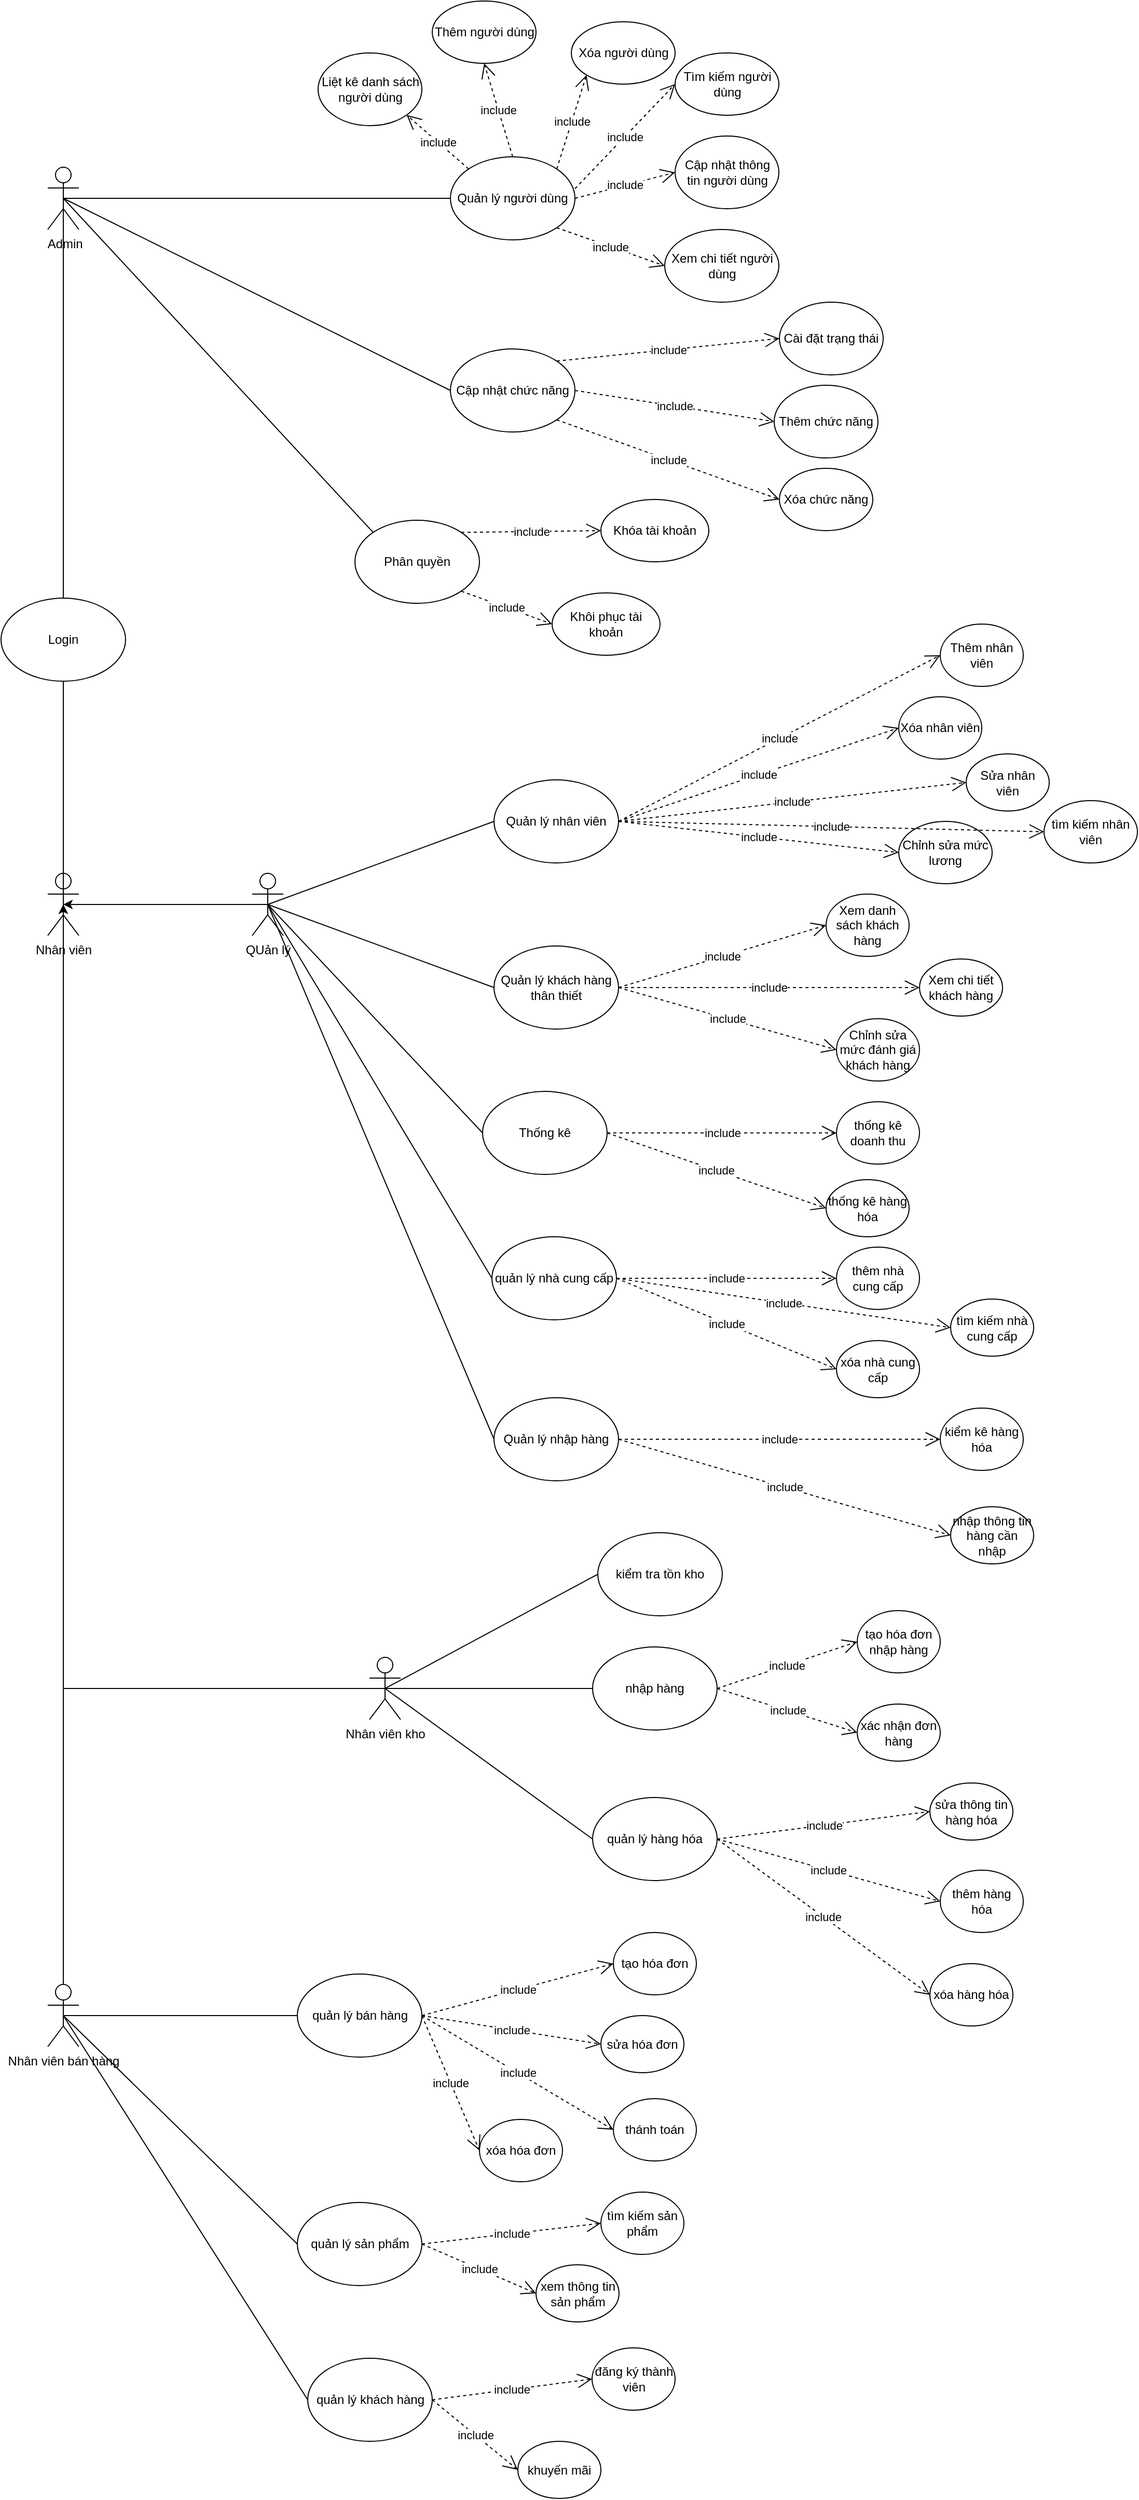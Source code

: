 <mxfile version="21.7.5" type="device" pages="3">
  <diagram name="Trang-1" id="7iijgZpqd3doyfW0QXzn">
    <mxGraphModel dx="2327" dy="809" grid="1" gridSize="10" guides="1" tooltips="1" connect="1" arrows="1" fold="1" page="1" pageScale="1" pageWidth="827" pageHeight="1169" math="0" shadow="0">
      <root>
        <mxCell id="0" />
        <mxCell id="1" parent="0" />
        <mxCell id="bdJ9dCynNDnffEs1IgUr-1" value="&lt;span style=&quot;white-space: pre;&quot;&gt; &lt;/span&gt;Admin&lt;br&gt;" style="shape=umlActor;verticalLabelPosition=bottom;verticalAlign=top;html=1;outlineConnect=0;" parent="1" vertex="1">
          <mxGeometry x="-610" y="170" width="30" height="60" as="geometry" />
        </mxCell>
        <mxCell id="bdJ9dCynNDnffEs1IgUr-7" value="Quản lý người dùng" style="ellipse;whiteSpace=wrap;html=1;" parent="1" vertex="1">
          <mxGeometry x="-222" y="160" width="120" height="80" as="geometry" />
        </mxCell>
        <mxCell id="bdJ9dCynNDnffEs1IgUr-10" value="Liệt kê danh sách người dùng" style="ellipse;whiteSpace=wrap;html=1;" parent="1" vertex="1">
          <mxGeometry x="-349.5" y="60" width="100" height="70" as="geometry" />
        </mxCell>
        <mxCell id="bdJ9dCynNDnffEs1IgUr-11" value="Thêm người dùng" style="ellipse;whiteSpace=wrap;html=1;" parent="1" vertex="1">
          <mxGeometry x="-239.5" y="10" width="100" height="60" as="geometry" />
        </mxCell>
        <mxCell id="bdJ9dCynNDnffEs1IgUr-12" value="Cập nhật thông tin người dùng" style="ellipse;whiteSpace=wrap;html=1;" parent="1" vertex="1">
          <mxGeometry x="-5.5" y="140" width="100" height="70" as="geometry" />
        </mxCell>
        <mxCell id="bdJ9dCynNDnffEs1IgUr-13" value="Xóa người dùng" style="ellipse;whiteSpace=wrap;html=1;" parent="1" vertex="1">
          <mxGeometry x="-105.5" y="30" width="100" height="60" as="geometry" />
        </mxCell>
        <mxCell id="bdJ9dCynNDnffEs1IgUr-15" value="Tìm kiếm người dùng" style="ellipse;whiteSpace=wrap;html=1;" parent="1" vertex="1">
          <mxGeometry x="-5.5" y="60" width="100" height="60" as="geometry" />
        </mxCell>
        <mxCell id="bdJ9dCynNDnffEs1IgUr-20" value="Xem chi tiết người dùng" style="ellipse;whiteSpace=wrap;html=1;" parent="1" vertex="1">
          <mxGeometry x="-15.5" y="230" width="110" height="70" as="geometry" />
        </mxCell>
        <mxCell id="bdJ9dCynNDnffEs1IgUr-26" value="Login" style="ellipse;whiteSpace=wrap;html=1;" parent="1" vertex="1">
          <mxGeometry x="-655" y="585" width="120" height="80" as="geometry" />
        </mxCell>
        <mxCell id="bdJ9dCynNDnffEs1IgUr-27" value="Phân quyền" style="ellipse;whiteSpace=wrap;html=1;" parent="1" vertex="1">
          <mxGeometry x="-314" y="510" width="120" height="80" as="geometry" />
        </mxCell>
        <mxCell id="bdJ9dCynNDnffEs1IgUr-28" value="Cài đặt trạng thái" style="ellipse;whiteSpace=wrap;html=1;" parent="1" vertex="1">
          <mxGeometry x="95" y="300" width="100" height="70" as="geometry" />
        </mxCell>
        <mxCell id="bdJ9dCynNDnffEs1IgUr-29" value="Khóa tài khoản" style="ellipse;whiteSpace=wrap;html=1;" parent="1" vertex="1">
          <mxGeometry x="-77" y="490" width="104" height="60" as="geometry" />
        </mxCell>
        <mxCell id="bdJ9dCynNDnffEs1IgUr-30" value="Khôi phục tài khoản" style="ellipse;whiteSpace=wrap;html=1;" parent="1" vertex="1">
          <mxGeometry x="-124" y="580" width="104" height="60" as="geometry" />
        </mxCell>
        <mxCell id="bdJ9dCynNDnffEs1IgUr-31" value="Cập nhật chức năng" style="ellipse;whiteSpace=wrap;html=1;" parent="1" vertex="1">
          <mxGeometry x="-222" y="345" width="120" height="80" as="geometry" />
        </mxCell>
        <mxCell id="bdJ9dCynNDnffEs1IgUr-33" value="Thêm chức năng" style="ellipse;whiteSpace=wrap;html=1;" parent="1" vertex="1">
          <mxGeometry x="90" y="380" width="100" height="70" as="geometry" />
        </mxCell>
        <mxCell id="bdJ9dCynNDnffEs1IgUr-34" value="Xóa chức năng" style="ellipse;whiteSpace=wrap;html=1;" parent="1" vertex="1">
          <mxGeometry x="95" y="460" width="90" height="60" as="geometry" />
        </mxCell>
        <mxCell id="bdJ9dCynNDnffEs1IgUr-40" value="" style="endArrow=none;html=1;rounded=0;exitX=0.5;exitY=0;exitDx=0;exitDy=0;entryX=0.5;entryY=0.5;entryDx=0;entryDy=0;entryPerimeter=0;" parent="1" source="bdJ9dCynNDnffEs1IgUr-26" target="bdJ9dCynNDnffEs1IgUr-1" edge="1">
          <mxGeometry width="50" height="50" relative="1" as="geometry">
            <mxPoint x="-260" y="210" as="sourcePoint" />
            <mxPoint x="-574.444" y="270" as="targetPoint" />
          </mxGeometry>
        </mxCell>
        <mxCell id="bdJ9dCynNDnffEs1IgUr-41" value="" style="endArrow=none;html=1;rounded=0;exitX=0;exitY=0.5;exitDx=0;exitDy=0;entryX=0.5;entryY=0.5;entryDx=0;entryDy=0;entryPerimeter=0;" parent="1" source="bdJ9dCynNDnffEs1IgUr-31" target="bdJ9dCynNDnffEs1IgUr-1" edge="1">
          <mxGeometry width="50" height="50" relative="1" as="geometry">
            <mxPoint x="-260" y="210" as="sourcePoint" />
            <mxPoint x="-210" y="160" as="targetPoint" />
          </mxGeometry>
        </mxCell>
        <mxCell id="bdJ9dCynNDnffEs1IgUr-42" value="" style="endArrow=none;html=1;rounded=0;exitX=0;exitY=0;exitDx=0;exitDy=0;entryX=0.5;entryY=0.5;entryDx=0;entryDy=0;entryPerimeter=0;" parent="1" source="bdJ9dCynNDnffEs1IgUr-27" target="bdJ9dCynNDnffEs1IgUr-1" edge="1">
          <mxGeometry width="50" height="50" relative="1" as="geometry">
            <mxPoint x="-260" y="370" as="sourcePoint" />
            <mxPoint x="-210" y="320" as="targetPoint" />
          </mxGeometry>
        </mxCell>
        <mxCell id="bdJ9dCynNDnffEs1IgUr-51" value="" style="endArrow=none;html=1;rounded=0;exitX=0.5;exitY=0.5;exitDx=0;exitDy=0;exitPerimeter=0;entryX=0;entryY=0.5;entryDx=0;entryDy=0;" parent="1" source="bdJ9dCynNDnffEs1IgUr-1" target="bdJ9dCynNDnffEs1IgUr-7" edge="1">
          <mxGeometry width="50" height="50" relative="1" as="geometry">
            <mxPoint x="-424.5" y="200" as="sourcePoint" />
            <mxPoint x="-49.5" y="250" as="targetPoint" />
          </mxGeometry>
        </mxCell>
        <mxCell id="29duI9vAoyhMFX_klqRD-87" style="edgeStyle=orthogonalEdgeStyle;rounded=0;orthogonalLoop=1;jettySize=auto;html=1;exitX=0.5;exitY=0.5;exitDx=0;exitDy=0;exitPerimeter=0;entryX=0.5;entryY=0.5;entryDx=0;entryDy=0;entryPerimeter=0;" parent="1" source="29duI9vAoyhMFX_klqRD-88" target="29duI9vAoyhMFX_klqRD-89" edge="1">
          <mxGeometry relative="1" as="geometry" />
        </mxCell>
        <mxCell id="29duI9vAoyhMFX_klqRD-88" value="QUản lý" style="shape=umlActor;verticalLabelPosition=bottom;verticalAlign=top;html=1;" parent="1" vertex="1">
          <mxGeometry x="-413" y="850" width="30" height="60" as="geometry" />
        </mxCell>
        <mxCell id="29duI9vAoyhMFX_klqRD-89" value="Nhân viên" style="shape=umlActor;verticalLabelPosition=bottom;verticalAlign=top;html=1;" parent="1" vertex="1">
          <mxGeometry x="-610.0" y="850" width="30" height="60" as="geometry" />
        </mxCell>
        <mxCell id="29duI9vAoyhMFX_klqRD-90" style="edgeStyle=orthogonalEdgeStyle;rounded=0;orthogonalLoop=1;jettySize=auto;html=1;exitX=0.5;exitY=0.5;exitDx=0;exitDy=0;exitPerimeter=0;entryX=0.5;entryY=0.5;entryDx=0;entryDy=0;entryPerimeter=0;" parent="1" source="29duI9vAoyhMFX_klqRD-91" target="29duI9vAoyhMFX_klqRD-89" edge="1">
          <mxGeometry relative="1" as="geometry" />
        </mxCell>
        <mxCell id="29duI9vAoyhMFX_klqRD-91" value="Nhân viên bán hàng&lt;br&gt;" style="shape=umlActor;verticalLabelPosition=bottom;verticalAlign=top;html=1;" parent="1" vertex="1">
          <mxGeometry x="-610" y="1920" width="30" height="60" as="geometry" />
        </mxCell>
        <mxCell id="29duI9vAoyhMFX_klqRD-92" style="edgeStyle=orthogonalEdgeStyle;rounded=0;orthogonalLoop=1;jettySize=auto;html=1;exitX=0.5;exitY=0.5;exitDx=0;exitDy=0;exitPerimeter=0;entryX=0.5;entryY=0.5;entryDx=0;entryDy=0;entryPerimeter=0;" parent="1" source="29duI9vAoyhMFX_klqRD-93" target="29duI9vAoyhMFX_klqRD-89" edge="1">
          <mxGeometry relative="1" as="geometry" />
        </mxCell>
        <mxCell id="29duI9vAoyhMFX_klqRD-93" value="Nhân viên kho" style="shape=umlActor;verticalLabelPosition=bottom;verticalAlign=top;html=1;" parent="1" vertex="1">
          <mxGeometry x="-300" y="1605" width="30" height="60" as="geometry" />
        </mxCell>
        <mxCell id="29duI9vAoyhMFX_klqRD-94" value="" style="endArrow=none;html=1;rounded=0;exitX=0.5;exitY=0.5;exitDx=0;exitDy=0;exitPerimeter=0;entryX=0;entryY=0.5;entryDx=0;entryDy=0;" parent="1" source="29duI9vAoyhMFX_klqRD-88" target="29duI9vAoyhMFX_klqRD-95" edge="1">
          <mxGeometry width="50" height="50" relative="1" as="geometry">
            <mxPoint x="-370" y="1160" as="sourcePoint" />
            <mxPoint x="-330" y="950" as="targetPoint" />
          </mxGeometry>
        </mxCell>
        <mxCell id="29duI9vAoyhMFX_klqRD-95" value="Quản lý nhân viên" style="ellipse;whiteSpace=wrap;html=1;" parent="1" vertex="1">
          <mxGeometry x="-180" y="760" width="120" height="80" as="geometry" />
        </mxCell>
        <mxCell id="29duI9vAoyhMFX_klqRD-96" value="include" style="endArrow=open;endSize=12;dashed=1;html=1;rounded=0;exitX=1;exitY=0.5;exitDx=0;exitDy=0;entryX=0;entryY=0.5;entryDx=0;entryDy=0;" parent="1" source="29duI9vAoyhMFX_klqRD-95" target="29duI9vAoyhMFX_klqRD-97" edge="1">
          <mxGeometry width="160" relative="1" as="geometry">
            <mxPoint x="-220" y="970" as="sourcePoint" />
            <mxPoint x="-130" y="960" as="targetPoint" />
            <Array as="points" />
          </mxGeometry>
        </mxCell>
        <mxCell id="29duI9vAoyhMFX_klqRD-97" value="Thêm nhân viên" style="ellipse;whiteSpace=wrap;html=1;" parent="1" vertex="1">
          <mxGeometry x="250" y="610" width="80" height="60" as="geometry" />
        </mxCell>
        <mxCell id="29duI9vAoyhMFX_klqRD-98" value="include" style="endArrow=open;endSize=12;dashed=1;html=1;rounded=0;exitX=1;exitY=0.5;exitDx=0;exitDy=0;entryX=0;entryY=0.5;entryDx=0;entryDy=0;" parent="1" source="29duI9vAoyhMFX_klqRD-95" target="29duI9vAoyhMFX_klqRD-99" edge="1">
          <mxGeometry width="160" relative="1" as="geometry">
            <mxPoint x="-240" y="970" as="sourcePoint" />
            <mxPoint x="-120" y="970" as="targetPoint" />
            <Array as="points" />
          </mxGeometry>
        </mxCell>
        <mxCell id="29duI9vAoyhMFX_klqRD-99" value="Sửa nhân viên" style="ellipse;whiteSpace=wrap;html=1;" parent="1" vertex="1">
          <mxGeometry x="275" y="735" width="80" height="55" as="geometry" />
        </mxCell>
        <mxCell id="29duI9vAoyhMFX_klqRD-100" value="include" style="endArrow=open;endSize=12;dashed=1;html=1;rounded=0;entryX=0;entryY=0.5;entryDx=0;entryDy=0;exitX=1;exitY=0.5;exitDx=0;exitDy=0;" parent="1" source="29duI9vAoyhMFX_klqRD-95" target="29duI9vAoyhMFX_klqRD-101" edge="1">
          <mxGeometry width="160" relative="1" as="geometry">
            <mxPoint x="-200" y="1215" as="sourcePoint" />
            <mxPoint x="-110" y="980" as="targetPoint" />
            <Array as="points" />
          </mxGeometry>
        </mxCell>
        <mxCell id="29duI9vAoyhMFX_klqRD-101" value="Xóa nhân viên" style="ellipse;whiteSpace=wrap;html=1;" parent="1" vertex="1">
          <mxGeometry x="210" y="680" width="80" height="60" as="geometry" />
        </mxCell>
        <mxCell id="29duI9vAoyhMFX_klqRD-102" value="include" style="endArrow=open;endSize=12;dashed=1;html=1;rounded=0;exitX=1;exitY=0.5;exitDx=0;exitDy=0;entryX=0;entryY=0.5;entryDx=0;entryDy=0;" parent="1" source="29duI9vAoyhMFX_klqRD-95" target="29duI9vAoyhMFX_klqRD-103" edge="1">
          <mxGeometry width="160" relative="1" as="geometry">
            <mxPoint x="-130" y="1335" as="sourcePoint" />
            <mxPoint x="-10.0" y="1335" as="targetPoint" />
            <Array as="points" />
          </mxGeometry>
        </mxCell>
        <mxCell id="29duI9vAoyhMFX_klqRD-103" value="Chỉnh sửa mức lương" style="ellipse;whiteSpace=wrap;html=1;" parent="1" vertex="1">
          <mxGeometry x="210" y="800" width="90" height="60" as="geometry" />
        </mxCell>
        <mxCell id="29duI9vAoyhMFX_klqRD-104" value="" style="endArrow=none;html=1;rounded=0;exitX=0.5;exitY=0.5;exitDx=0;exitDy=0;exitPerimeter=0;entryX=0;entryY=0.5;entryDx=0;entryDy=0;" parent="1" source="29duI9vAoyhMFX_klqRD-88" target="29duI9vAoyhMFX_klqRD-105" edge="1">
          <mxGeometry width="50" height="50" relative="1" as="geometry">
            <mxPoint x="-410" y="1130" as="sourcePoint" />
            <mxPoint x="-265" y="1120" as="targetPoint" />
          </mxGeometry>
        </mxCell>
        <mxCell id="29duI9vAoyhMFX_klqRD-105" value="Quản lý khách hàng thân thiết" style="ellipse;whiteSpace=wrap;html=1;" parent="1" vertex="1">
          <mxGeometry x="-180" y="920" width="120" height="80" as="geometry" />
        </mxCell>
        <mxCell id="29duI9vAoyhMFX_klqRD-106" value="include" style="endArrow=open;endSize=12;dashed=1;html=1;rounded=0;exitX=1;exitY=0.5;exitDx=0;exitDy=0;entryX=0;entryY=0.5;entryDx=0;entryDy=0;" parent="1" source="29duI9vAoyhMFX_klqRD-105" target="29duI9vAoyhMFX_klqRD-107" edge="1">
          <mxGeometry width="160" relative="1" as="geometry">
            <mxPoint x="-155" y="1140" as="sourcePoint" />
            <mxPoint x="-65" y="1130" as="targetPoint" />
            <Array as="points" />
          </mxGeometry>
        </mxCell>
        <mxCell id="29duI9vAoyhMFX_klqRD-107" value="Xem danh sách khách hàng" style="ellipse;whiteSpace=wrap;html=1;" parent="1" vertex="1">
          <mxGeometry x="140" y="870" width="80" height="60" as="geometry" />
        </mxCell>
        <mxCell id="29duI9vAoyhMFX_klqRD-108" value="include" style="endArrow=open;endSize=12;dashed=1;html=1;rounded=0;exitX=1;exitY=0.5;exitDx=0;exitDy=0;entryX=0;entryY=0.5;entryDx=0;entryDy=0;" parent="1" source="29duI9vAoyhMFX_klqRD-105" target="29duI9vAoyhMFX_klqRD-109" edge="1">
          <mxGeometry width="160" relative="1" as="geometry">
            <mxPoint x="-175" y="1140" as="sourcePoint" />
            <mxPoint x="-55.0" y="1140" as="targetPoint" />
            <Array as="points" />
          </mxGeometry>
        </mxCell>
        <mxCell id="29duI9vAoyhMFX_klqRD-109" value="Xem chi tiết khách hàng" style="ellipse;whiteSpace=wrap;html=1;" parent="1" vertex="1">
          <mxGeometry x="230" y="932.5" width="80" height="55" as="geometry" />
        </mxCell>
        <mxCell id="29duI9vAoyhMFX_klqRD-110" value="include" style="endArrow=open;endSize=12;dashed=1;html=1;rounded=0;entryX=0;entryY=0.5;entryDx=0;entryDy=0;exitX=1;exitY=0.5;exitDx=0;exitDy=0;" parent="1" source="29duI9vAoyhMFX_klqRD-105" target="29duI9vAoyhMFX_klqRD-111" edge="1">
          <mxGeometry width="160" relative="1" as="geometry">
            <mxPoint x="-135" y="1385" as="sourcePoint" />
            <mxPoint x="-45.0" y="1150" as="targetPoint" />
            <Array as="points" />
          </mxGeometry>
        </mxCell>
        <mxCell id="29duI9vAoyhMFX_klqRD-111" value="Chỉnh sửa mức đánh giá khách hàng" style="ellipse;whiteSpace=wrap;html=1;" parent="1" vertex="1">
          <mxGeometry x="150" y="990" width="80" height="60" as="geometry" />
        </mxCell>
        <mxCell id="29duI9vAoyhMFX_klqRD-114" value="" style="endArrow=none;html=1;rounded=0;exitX=0.5;exitY=0.5;exitDx=0;exitDy=0;entryX=0;entryY=0.5;entryDx=0;entryDy=0;exitPerimeter=0;" parent="1" source="29duI9vAoyhMFX_klqRD-93" target="29duI9vAoyhMFX_klqRD-115" edge="1">
          <mxGeometry width="50" height="50" relative="1" as="geometry">
            <mxPoint x="-270" y="1685" as="sourcePoint" />
            <mxPoint x="-7.105e-15" y="1725" as="targetPoint" />
          </mxGeometry>
        </mxCell>
        <mxCell id="29duI9vAoyhMFX_klqRD-115" value="quản lý hàng hóa" style="ellipse;whiteSpace=wrap;html=1;" parent="1" vertex="1">
          <mxGeometry x="-85" y="1740" width="120" height="80" as="geometry" />
        </mxCell>
        <mxCell id="29duI9vAoyhMFX_klqRD-116" value="" style="endArrow=none;html=1;rounded=0;exitX=0.5;exitY=0.5;exitDx=0;exitDy=0;entryX=0;entryY=0.5;entryDx=0;entryDy=0;exitPerimeter=0;" parent="1" source="29duI9vAoyhMFX_klqRD-91" target="29duI9vAoyhMFX_klqRD-117" edge="1">
          <mxGeometry width="50" height="50" relative="1" as="geometry">
            <mxPoint x="-374" y="1765" as="sourcePoint" />
            <mxPoint x="-89" y="1855" as="targetPoint" />
          </mxGeometry>
        </mxCell>
        <mxCell id="29duI9vAoyhMFX_klqRD-117" value="quản lý bán hàng" style="ellipse;whiteSpace=wrap;html=1;" parent="1" vertex="1">
          <mxGeometry x="-369.5" y="1910" width="120" height="80" as="geometry" />
        </mxCell>
        <mxCell id="29duI9vAoyhMFX_klqRD-118" value="include" style="endArrow=open;endSize=12;dashed=1;html=1;rounded=0;exitX=1;exitY=0.5;exitDx=0;exitDy=0;entryX=0;entryY=0.5;entryDx=0;entryDy=0;" parent="1" source="29duI9vAoyhMFX_klqRD-115" target="29duI9vAoyhMFX_klqRD-121" edge="1">
          <mxGeometry width="160" relative="1" as="geometry">
            <mxPoint x="-60.0" y="1637.5" as="sourcePoint" />
            <mxPoint x="125" y="1707.5" as="targetPoint" />
            <Array as="points" />
          </mxGeometry>
        </mxCell>
        <mxCell id="29duI9vAoyhMFX_klqRD-119" value="include" style="endArrow=open;endSize=12;dashed=1;html=1;rounded=0;exitX=1;exitY=0.5;exitDx=0;exitDy=0;entryX=0;entryY=0.5;entryDx=0;entryDy=0;" parent="1" source="29duI9vAoyhMFX_klqRD-115" target="29duI9vAoyhMFX_klqRD-122" edge="1">
          <mxGeometry width="160" relative="1" as="geometry">
            <mxPoint x="-60.0" y="1637.5" as="sourcePoint" />
            <mxPoint x="135" y="1717.5" as="targetPoint" />
            <Array as="points" />
          </mxGeometry>
        </mxCell>
        <mxCell id="29duI9vAoyhMFX_klqRD-120" value="include" style="endArrow=open;endSize=12;dashed=1;html=1;rounded=0;entryX=0;entryY=0.5;entryDx=0;entryDy=0;exitX=1;exitY=0.5;exitDx=0;exitDy=0;" parent="1" source="29duI9vAoyhMFX_klqRD-115" target="29duI9vAoyhMFX_klqRD-123" edge="1">
          <mxGeometry width="160" relative="1" as="geometry">
            <mxPoint x="-60.0" y="1637.5" as="sourcePoint" />
            <mxPoint x="145" y="1727.5" as="targetPoint" />
            <Array as="points" />
          </mxGeometry>
        </mxCell>
        <mxCell id="29duI9vAoyhMFX_klqRD-121" value="thêm hàng hóa" style="ellipse;whiteSpace=wrap;html=1;" parent="1" vertex="1">
          <mxGeometry x="250" y="1810" width="80" height="60" as="geometry" />
        </mxCell>
        <mxCell id="29duI9vAoyhMFX_klqRD-122" value="sửa thông tin hàng hóa" style="ellipse;whiteSpace=wrap;html=1;" parent="1" vertex="1">
          <mxGeometry x="240" y="1726" width="80" height="55" as="geometry" />
        </mxCell>
        <mxCell id="29duI9vAoyhMFX_klqRD-123" value="xóa hàng hóa" style="ellipse;whiteSpace=wrap;html=1;" parent="1" vertex="1">
          <mxGeometry x="240" y="1900" width="80" height="60" as="geometry" />
        </mxCell>
        <mxCell id="29duI9vAoyhMFX_klqRD-124" value="include" style="endArrow=open;endSize=12;dashed=1;html=1;rounded=0;exitX=1;exitY=0.5;exitDx=0;exitDy=0;entryX=0;entryY=0.5;entryDx=0;entryDy=0;" parent="1" source="29duI9vAoyhMFX_klqRD-117" target="29duI9vAoyhMFX_klqRD-125" edge="1">
          <mxGeometry width="160" relative="1" as="geometry">
            <mxPoint x="-205" y="1890" as="sourcePoint" />
            <mxPoint x="-3.0" y="1962.5" as="targetPoint" />
            <Array as="points" />
          </mxGeometry>
        </mxCell>
        <mxCell id="29duI9vAoyhMFX_klqRD-125" value="tạo hóa đơn" style="ellipse;whiteSpace=wrap;html=1;" parent="1" vertex="1">
          <mxGeometry x="-65" y="1870" width="80" height="60" as="geometry" />
        </mxCell>
        <mxCell id="29duI9vAoyhMFX_klqRD-126" value="include" style="endArrow=open;endSize=12;dashed=1;html=1;rounded=0;exitX=1;exitY=0.5;exitDx=0;exitDy=0;entryX=0;entryY=0.5;entryDx=0;entryDy=0;" parent="1" source="29duI9vAoyhMFX_klqRD-117" target="29duI9vAoyhMFX_klqRD-127" edge="1">
          <mxGeometry width="160" relative="1" as="geometry">
            <mxPoint x="-205" y="1890" as="sourcePoint" />
            <mxPoint x="7.0" y="1972.5" as="targetPoint" />
            <Array as="points" />
          </mxGeometry>
        </mxCell>
        <mxCell id="29duI9vAoyhMFX_klqRD-127" value="sửa hóa đơn" style="ellipse;whiteSpace=wrap;html=1;" parent="1" vertex="1">
          <mxGeometry x="-77" y="1950" width="80" height="55" as="geometry" />
        </mxCell>
        <mxCell id="29duI9vAoyhMFX_klqRD-128" value="include" style="endArrow=open;endSize=12;dashed=1;html=1;rounded=0;entryX=0;entryY=0.5;entryDx=0;entryDy=0;exitX=1;exitY=0.5;exitDx=0;exitDy=0;" parent="1" source="29duI9vAoyhMFX_klqRD-117" target="29duI9vAoyhMFX_klqRD-129" edge="1">
          <mxGeometry width="160" relative="1" as="geometry">
            <mxPoint x="-205" y="1890" as="sourcePoint" />
            <mxPoint x="17.0" y="1982.5" as="targetPoint" />
            <Array as="points" />
          </mxGeometry>
        </mxCell>
        <mxCell id="29duI9vAoyhMFX_klqRD-129" value="xóa hóa đơn" style="ellipse;whiteSpace=wrap;html=1;" parent="1" vertex="1">
          <mxGeometry x="-194" y="2050" width="80" height="60" as="geometry" />
        </mxCell>
        <mxCell id="29duI9vAoyhMFX_klqRD-130" value="" style="endArrow=none;html=1;rounded=0;exitX=0.5;exitY=0.5;exitDx=0;exitDy=0;entryX=0;entryY=0.5;entryDx=0;entryDy=0;exitPerimeter=0;" parent="1" source="29duI9vAoyhMFX_klqRD-93" target="29duI9vAoyhMFX_klqRD-131" edge="1">
          <mxGeometry width="50" height="50" relative="1" as="geometry">
            <mxPoint x="-230" y="1810" as="sourcePoint" />
            <mxPoint x="55.0" y="1900" as="targetPoint" />
          </mxGeometry>
        </mxCell>
        <mxCell id="29duI9vAoyhMFX_klqRD-131" value="nhập hàng" style="ellipse;whiteSpace=wrap;html=1;" parent="1" vertex="1">
          <mxGeometry x="-85" y="1595" width="120" height="80" as="geometry" />
        </mxCell>
        <mxCell id="29duI9vAoyhMFX_klqRD-132" value="include" style="endArrow=open;endSize=12;dashed=1;html=1;rounded=0;exitX=1;exitY=0.5;exitDx=0;exitDy=0;entryX=0;entryY=0.5;entryDx=0;entryDy=0;" parent="1" source="29duI9vAoyhMFX_klqRD-131" target="29duI9vAoyhMFX_klqRD-134" edge="1">
          <mxGeometry width="160" relative="1" as="geometry">
            <mxPoint x="-5.0" y="1812.5" as="sourcePoint" />
            <mxPoint x="180" y="1882.5" as="targetPoint" />
            <Array as="points" />
          </mxGeometry>
        </mxCell>
        <mxCell id="29duI9vAoyhMFX_klqRD-133" value="include" style="endArrow=open;endSize=12;dashed=1;html=1;rounded=0;exitX=1;exitY=0.5;exitDx=0;exitDy=0;entryX=0;entryY=0.5;entryDx=0;entryDy=0;" parent="1" source="29duI9vAoyhMFX_klqRD-131" target="29duI9vAoyhMFX_klqRD-135" edge="1">
          <mxGeometry width="160" relative="1" as="geometry">
            <mxPoint x="-5.0" y="1812.5" as="sourcePoint" />
            <mxPoint x="190" y="1892.5" as="targetPoint" />
            <Array as="points" />
          </mxGeometry>
        </mxCell>
        <mxCell id="29duI9vAoyhMFX_klqRD-134" value="tạo hóa đơn nhập hàng" style="ellipse;whiteSpace=wrap;html=1;" parent="1" vertex="1">
          <mxGeometry x="170" y="1560" width="80" height="60" as="geometry" />
        </mxCell>
        <mxCell id="29duI9vAoyhMFX_klqRD-135" value="xác nhận đơn hàng" style="ellipse;whiteSpace=wrap;html=1;" parent="1" vertex="1">
          <mxGeometry x="170" y="1650" width="80" height="55" as="geometry" />
        </mxCell>
        <mxCell id="29duI9vAoyhMFX_klqRD-136" value="" style="endArrow=none;html=1;rounded=0;exitX=0.5;exitY=0.5;exitDx=0;exitDy=0;entryX=0;entryY=0.5;entryDx=0;entryDy=0;exitPerimeter=0;" parent="1" source="29duI9vAoyhMFX_klqRD-93" target="29duI9vAoyhMFX_klqRD-137" edge="1">
          <mxGeometry width="50" height="50" relative="1" as="geometry">
            <mxPoint x="-220" y="1555" as="sourcePoint" />
            <mxPoint x="65" y="1645" as="targetPoint" />
          </mxGeometry>
        </mxCell>
        <mxCell id="29duI9vAoyhMFX_klqRD-137" value="kiểm tra tồn kho" style="ellipse;whiteSpace=wrap;html=1;" parent="1" vertex="1">
          <mxGeometry x="-80" y="1485" width="120" height="80" as="geometry" />
        </mxCell>
        <mxCell id="29duI9vAoyhMFX_klqRD-138" value="" style="endArrow=none;html=1;rounded=0;exitX=0.5;exitY=0.5;exitDx=0;exitDy=0;entryX=0;entryY=0.5;entryDx=0;entryDy=0;exitPerimeter=0;" parent="1" source="29duI9vAoyhMFX_klqRD-91" target="29duI9vAoyhMFX_klqRD-139" edge="1">
          <mxGeometry width="50" height="50" relative="1" as="geometry">
            <mxPoint x="-509" y="2055" as="sourcePoint" />
            <mxPoint x="-123" y="2105" as="targetPoint" />
          </mxGeometry>
        </mxCell>
        <mxCell id="29duI9vAoyhMFX_klqRD-139" value="quản lý sản phẩm" style="ellipse;whiteSpace=wrap;html=1;" parent="1" vertex="1">
          <mxGeometry x="-369.5" y="2130" width="120" height="80" as="geometry" />
        </mxCell>
        <mxCell id="29duI9vAoyhMFX_klqRD-140" value="include" style="endArrow=open;endSize=12;dashed=1;html=1;rounded=0;exitX=1;exitY=0.5;exitDx=0;exitDy=0;entryX=0;entryY=0.5;entryDx=0;entryDy=0;" parent="1" source="29duI9vAoyhMFX_klqRD-139" target="29duI9vAoyhMFX_klqRD-142" edge="1">
          <mxGeometry width="160" relative="1" as="geometry">
            <mxPoint x="-239" y="2140" as="sourcePoint" />
            <mxPoint x="-37.0" y="2212.5" as="targetPoint" />
            <Array as="points" />
          </mxGeometry>
        </mxCell>
        <mxCell id="29duI9vAoyhMFX_klqRD-141" value="include" style="endArrow=open;endSize=12;dashed=1;html=1;rounded=0;exitX=1;exitY=0.5;exitDx=0;exitDy=0;entryX=0;entryY=0.5;entryDx=0;entryDy=0;" parent="1" source="29duI9vAoyhMFX_klqRD-139" target="29duI9vAoyhMFX_klqRD-143" edge="1">
          <mxGeometry width="160" relative="1" as="geometry">
            <mxPoint x="-239" y="2140" as="sourcePoint" />
            <mxPoint x="-27.0" y="2222.5" as="targetPoint" />
            <Array as="points" />
          </mxGeometry>
        </mxCell>
        <mxCell id="29duI9vAoyhMFX_klqRD-142" value="tìm kiếm sản phẩm" style="ellipse;whiteSpace=wrap;html=1;" parent="1" vertex="1">
          <mxGeometry x="-77" y="2120" width="80" height="60" as="geometry" />
        </mxCell>
        <mxCell id="29duI9vAoyhMFX_klqRD-143" value="xem thông tin sản phẩm" style="ellipse;whiteSpace=wrap;html=1;" parent="1" vertex="1">
          <mxGeometry x="-139.5" y="2190" width="80" height="55" as="geometry" />
        </mxCell>
        <mxCell id="29duI9vAoyhMFX_klqRD-144" value="" style="endArrow=none;html=1;rounded=0;exitX=0.5;exitY=0.5;exitDx=0;exitDy=0;entryX=0;entryY=0.5;entryDx=0;entryDy=0;exitPerimeter=0;" parent="1" source="29duI9vAoyhMFX_klqRD-91" target="29duI9vAoyhMFX_klqRD-145" edge="1">
          <mxGeometry width="50" height="50" relative="1" as="geometry">
            <mxPoint x="-530" y="2195" as="sourcePoint" />
            <mxPoint x="-144" y="2245" as="targetPoint" />
          </mxGeometry>
        </mxCell>
        <mxCell id="29duI9vAoyhMFX_klqRD-145" value="quản lý khách hàng" style="ellipse;whiteSpace=wrap;html=1;" parent="1" vertex="1">
          <mxGeometry x="-359.5" y="2280" width="120" height="80" as="geometry" />
        </mxCell>
        <mxCell id="29duI9vAoyhMFX_klqRD-146" value="include" style="endArrow=open;endSize=12;dashed=1;html=1;rounded=0;exitX=1;exitY=0.5;exitDx=0;exitDy=0;entryX=0;entryY=0.5;entryDx=0;entryDy=0;" parent="1" source="29duI9vAoyhMFX_klqRD-145" target="29duI9vAoyhMFX_klqRD-148" edge="1">
          <mxGeometry width="160" relative="1" as="geometry">
            <mxPoint x="-260" y="2280" as="sourcePoint" />
            <mxPoint x="-58.0" y="2352.5" as="targetPoint" />
            <Array as="points" />
          </mxGeometry>
        </mxCell>
        <mxCell id="29duI9vAoyhMFX_klqRD-147" value="include" style="endArrow=open;endSize=12;dashed=1;html=1;rounded=0;exitX=1;exitY=0.5;exitDx=0;exitDy=0;entryX=0;entryY=0.5;entryDx=0;entryDy=0;" parent="1" source="29duI9vAoyhMFX_klqRD-145" target="29duI9vAoyhMFX_klqRD-149" edge="1">
          <mxGeometry width="160" relative="1" as="geometry">
            <mxPoint x="-260" y="2280" as="sourcePoint" />
            <mxPoint x="-48.0" y="2362.5" as="targetPoint" />
            <Array as="points" />
          </mxGeometry>
        </mxCell>
        <mxCell id="29duI9vAoyhMFX_klqRD-148" value="đăng ký thành viên" style="ellipse;whiteSpace=wrap;html=1;" parent="1" vertex="1">
          <mxGeometry x="-85.5" y="2270" width="80" height="60" as="geometry" />
        </mxCell>
        <mxCell id="29duI9vAoyhMFX_klqRD-149" value="khuyến mãi" style="ellipse;whiteSpace=wrap;html=1;" parent="1" vertex="1">
          <mxGeometry x="-157" y="2360" width="80" height="55" as="geometry" />
        </mxCell>
        <mxCell id="29duI9vAoyhMFX_klqRD-150" value="thánh toán" style="ellipse;whiteSpace=wrap;html=1;" parent="1" vertex="1">
          <mxGeometry x="-65" y="2030" width="80" height="60" as="geometry" />
        </mxCell>
        <mxCell id="29duI9vAoyhMFX_klqRD-151" value="include" style="endArrow=open;endSize=12;dashed=1;html=1;rounded=0;entryX=0;entryY=0.5;entryDx=0;entryDy=0;exitX=1;exitY=0.5;exitDx=0;exitDy=0;" parent="1" source="29duI9vAoyhMFX_klqRD-117" target="29duI9vAoyhMFX_klqRD-150" edge="1">
          <mxGeometry width="160" relative="1" as="geometry">
            <mxPoint x="-285" y="2030" as="sourcePoint" />
            <mxPoint x="27.0" y="1992.5" as="targetPoint" />
            <Array as="points" />
          </mxGeometry>
        </mxCell>
        <mxCell id="29duI9vAoyhMFX_klqRD-176" value="Thống kê" style="ellipse;whiteSpace=wrap;html=1;" parent="1" vertex="1">
          <mxGeometry x="-191" y="1060" width="120" height="80" as="geometry" />
        </mxCell>
        <mxCell id="29duI9vAoyhMFX_klqRD-177" value="include" style="endArrow=open;endSize=12;dashed=1;html=1;rounded=0;exitX=1;exitY=0.5;exitDx=0;exitDy=0;entryX=0;entryY=0.5;entryDx=0;entryDy=0;" parent="1" source="29duI9vAoyhMFX_klqRD-176" target="29duI9vAoyhMFX_klqRD-181" edge="1">
          <mxGeometry width="160" relative="1" as="geometry">
            <mxPoint x="-167" y="1280" as="sourcePoint" />
            <mxPoint x="-77" y="1270" as="targetPoint" />
            <Array as="points" />
          </mxGeometry>
        </mxCell>
        <mxCell id="29duI9vAoyhMFX_klqRD-178" value="include" style="endArrow=open;endSize=12;dashed=1;html=1;rounded=0;exitX=1;exitY=0.5;exitDx=0;exitDy=0;entryX=0;entryY=0.5;entryDx=0;entryDy=0;" parent="1" source="29duI9vAoyhMFX_klqRD-176" target="29duI9vAoyhMFX_klqRD-182" edge="1">
          <mxGeometry width="160" relative="1" as="geometry">
            <mxPoint x="-187" y="1280" as="sourcePoint" />
            <mxPoint x="-67" y="1280" as="targetPoint" />
            <Array as="points" />
          </mxGeometry>
        </mxCell>
        <mxCell id="29duI9vAoyhMFX_klqRD-181" value="thống kê doanh thu" style="ellipse;whiteSpace=wrap;html=1;" parent="1" vertex="1">
          <mxGeometry x="150" y="1070" width="80" height="60" as="geometry" />
        </mxCell>
        <mxCell id="29duI9vAoyhMFX_klqRD-182" value="thống kê hàng hóa" style="ellipse;whiteSpace=wrap;html=1;" parent="1" vertex="1">
          <mxGeometry x="140" y="1145" width="80" height="55" as="geometry" />
        </mxCell>
        <mxCell id="29duI9vAoyhMFX_klqRD-183" value="" style="endArrow=none;html=1;rounded=0;exitX=0.5;exitY=0.5;exitDx=0;exitDy=0;exitPerimeter=0;entryX=0;entryY=0.5;entryDx=0;entryDy=0;" parent="1" source="29duI9vAoyhMFX_klqRD-88" target="29duI9vAoyhMFX_klqRD-176" edge="1">
          <mxGeometry width="50" height="50" relative="1" as="geometry">
            <mxPoint x="-487" y="1100" as="sourcePoint" />
            <mxPoint x="-277" y="1260" as="targetPoint" />
          </mxGeometry>
        </mxCell>
        <mxCell id="29duI9vAoyhMFX_klqRD-184" value="include" style="endArrow=open;endSize=12;dashed=1;html=1;rounded=0;exitX=1;exitY=0.5;exitDx=0;exitDy=0;entryX=0;entryY=0.5;entryDx=0;entryDy=0;" parent="1" source="29duI9vAoyhMFX_klqRD-95" target="29duI9vAoyhMFX_klqRD-185" edge="1">
          <mxGeometry width="160" relative="1" as="geometry">
            <mxPoint x="-150" y="820" as="sourcePoint" />
            <mxPoint x="-18.0" y="1395" as="targetPoint" />
            <Array as="points" />
          </mxGeometry>
        </mxCell>
        <mxCell id="29duI9vAoyhMFX_klqRD-185" value="tìm kiếm nhân viên" style="ellipse;whiteSpace=wrap;html=1;" parent="1" vertex="1">
          <mxGeometry x="350" y="780" width="90" height="60" as="geometry" />
        </mxCell>
        <mxCell id="29duI9vAoyhMFX_klqRD-186" value="quản lý nhà cung cấp" style="ellipse;whiteSpace=wrap;html=1;" parent="1" vertex="1">
          <mxGeometry x="-182" y="1200" width="120" height="80" as="geometry" />
        </mxCell>
        <mxCell id="29duI9vAoyhMFX_klqRD-187" value="" style="endArrow=none;html=1;rounded=0;exitX=0.5;exitY=0.5;exitDx=0;exitDy=0;exitPerimeter=0;entryX=0;entryY=0.5;entryDx=0;entryDy=0;" parent="1" source="29duI9vAoyhMFX_klqRD-88" target="29duI9vAoyhMFX_klqRD-186" edge="1">
          <mxGeometry width="50" height="50" relative="1" as="geometry">
            <mxPoint x="-543" y="1060" as="sourcePoint" />
            <mxPoint x="-345" y="1360" as="targetPoint" />
          </mxGeometry>
        </mxCell>
        <mxCell id="29duI9vAoyhMFX_klqRD-188" value="include" style="endArrow=open;endSize=12;dashed=1;html=1;rounded=0;exitX=1;exitY=0.5;exitDx=0;exitDy=0;entryX=0;entryY=0.5;entryDx=0;entryDy=0;" parent="1" source="29duI9vAoyhMFX_klqRD-186" target="29duI9vAoyhMFX_klqRD-190" edge="1">
          <mxGeometry width="160" relative="1" as="geometry">
            <mxPoint x="-235" y="1380" as="sourcePoint" />
            <mxPoint x="-145" y="1370" as="targetPoint" />
            <Array as="points" />
          </mxGeometry>
        </mxCell>
        <mxCell id="29duI9vAoyhMFX_klqRD-189" value="include" style="endArrow=open;endSize=12;dashed=1;html=1;rounded=0;exitX=1;exitY=0.5;exitDx=0;exitDy=0;entryX=0;entryY=0.5;entryDx=0;entryDy=0;" parent="1" source="29duI9vAoyhMFX_klqRD-186" target="29duI9vAoyhMFX_klqRD-191" edge="1">
          <mxGeometry width="160" relative="1" as="geometry">
            <mxPoint x="-255" y="1380" as="sourcePoint" />
            <mxPoint x="-135" y="1380" as="targetPoint" />
            <Array as="points" />
          </mxGeometry>
        </mxCell>
        <mxCell id="29duI9vAoyhMFX_klqRD-190" value="thêm nhà cung cấp" style="ellipse;whiteSpace=wrap;html=1;" parent="1" vertex="1">
          <mxGeometry x="150" y="1210" width="80" height="60" as="geometry" />
        </mxCell>
        <mxCell id="29duI9vAoyhMFX_klqRD-191" value="xóa nhà cung cấp" style="ellipse;whiteSpace=wrap;html=1;" parent="1" vertex="1">
          <mxGeometry x="150" y="1300" width="80" height="55" as="geometry" />
        </mxCell>
        <mxCell id="29duI9vAoyhMFX_klqRD-192" value="include" style="endArrow=open;endSize=12;dashed=1;html=1;rounded=0;exitX=1;exitY=0.5;exitDx=0;exitDy=0;entryX=0;entryY=0.5;entryDx=0;entryDy=0;" parent="1" source="29duI9vAoyhMFX_klqRD-186" target="29duI9vAoyhMFX_klqRD-193" edge="1">
          <mxGeometry width="160" relative="1" as="geometry">
            <mxPoint x="-376.5" y="1340" as="sourcePoint" />
            <mxPoint x="-188.5" y="1460" as="targetPoint" />
            <Array as="points" />
          </mxGeometry>
        </mxCell>
        <mxCell id="29duI9vAoyhMFX_klqRD-193" value="tìm kiếm nhà cung cấp" style="ellipse;whiteSpace=wrap;html=1;" parent="1" vertex="1">
          <mxGeometry x="260" y="1260" width="80" height="55" as="geometry" />
        </mxCell>
        <mxCell id="29duI9vAoyhMFX_klqRD-194" value="Quản lý nhập hàng" style="ellipse;whiteSpace=wrap;html=1;" parent="1" vertex="1">
          <mxGeometry x="-180" y="1355" width="120" height="80" as="geometry" />
        </mxCell>
        <mxCell id="29duI9vAoyhMFX_klqRD-195" value="" style="endArrow=none;html=1;rounded=0;exitX=0.5;exitY=0.5;exitDx=0;exitDy=0;exitPerimeter=0;entryX=0;entryY=0.5;entryDx=0;entryDy=0;" parent="1" source="29duI9vAoyhMFX_klqRD-88" target="29duI9vAoyhMFX_klqRD-194" edge="1">
          <mxGeometry width="50" height="50" relative="1" as="geometry">
            <mxPoint x="-520" y="1240" as="sourcePoint" />
            <mxPoint x="-322" y="1540" as="targetPoint" />
          </mxGeometry>
        </mxCell>
        <mxCell id="29duI9vAoyhMFX_klqRD-196" value="include" style="endArrow=open;endSize=12;dashed=1;html=1;rounded=0;exitX=1;exitY=0.5;exitDx=0;exitDy=0;entryX=0;entryY=0.5;entryDx=0;entryDy=0;" parent="1" source="29duI9vAoyhMFX_klqRD-194" target="29duI9vAoyhMFX_klqRD-197" edge="1">
          <mxGeometry width="160" relative="1" as="geometry">
            <mxPoint x="-212" y="1560" as="sourcePoint" />
            <mxPoint x="-122" y="1550" as="targetPoint" />
            <Array as="points" />
          </mxGeometry>
        </mxCell>
        <mxCell id="29duI9vAoyhMFX_klqRD-197" value="kiểm kê hàng hóa" style="ellipse;whiteSpace=wrap;html=1;" parent="1" vertex="1">
          <mxGeometry x="250" y="1365" width="80" height="60" as="geometry" />
        </mxCell>
        <mxCell id="29duI9vAoyhMFX_klqRD-198" value="include" style="endArrow=open;endSize=12;dashed=1;html=1;rounded=0;exitX=1;exitY=0.5;exitDx=0;exitDy=0;entryX=0;entryY=0.5;entryDx=0;entryDy=0;" parent="1" source="29duI9vAoyhMFX_klqRD-194" target="29duI9vAoyhMFX_klqRD-199" edge="1">
          <mxGeometry width="160" relative="1" as="geometry">
            <mxPoint x="-232" y="1560" as="sourcePoint" />
            <mxPoint x="-112" y="1560" as="targetPoint" />
            <Array as="points" />
          </mxGeometry>
        </mxCell>
        <mxCell id="29duI9vAoyhMFX_klqRD-199" value="nhập thông tin hàng cần nhập" style="ellipse;whiteSpace=wrap;html=1;" parent="1" vertex="1">
          <mxGeometry x="260" y="1460" width="80" height="55" as="geometry" />
        </mxCell>
        <mxCell id="29duI9vAoyhMFX_klqRD-200" value="include" style="endArrow=open;endSize=12;dashed=1;html=1;rounded=0;entryX=1;entryY=1;entryDx=0;entryDy=0;exitX=0;exitY=0;exitDx=0;exitDy=0;" parent="1" source="bdJ9dCynNDnffEs1IgUr-7" target="bdJ9dCynNDnffEs1IgUr-10" edge="1">
          <mxGeometry width="160" relative="1" as="geometry">
            <mxPoint x="-519.5" y="750" as="sourcePoint" />
            <mxPoint x="-329.5" y="585" as="targetPoint" />
            <Array as="points" />
          </mxGeometry>
        </mxCell>
        <mxCell id="29duI9vAoyhMFX_klqRD-201" value="include" style="endArrow=open;endSize=12;dashed=1;html=1;rounded=0;entryX=0.5;entryY=1;entryDx=0;entryDy=0;exitX=0.5;exitY=0;exitDx=0;exitDy=0;" parent="1" source="bdJ9dCynNDnffEs1IgUr-7" target="bdJ9dCynNDnffEs1IgUr-11" edge="1">
          <mxGeometry width="160" relative="1" as="geometry">
            <mxPoint x="-136.5" y="152" as="sourcePoint" />
            <mxPoint x="-209.5" y="100" as="targetPoint" />
            <Array as="points" />
          </mxGeometry>
        </mxCell>
        <mxCell id="29duI9vAoyhMFX_klqRD-204" value="include" style="endArrow=open;endSize=12;dashed=1;html=1;rounded=0;entryX=0;entryY=1;entryDx=0;entryDy=0;exitX=1;exitY=0;exitDx=0;exitDy=0;" parent="1" source="bdJ9dCynNDnffEs1IgUr-7" target="bdJ9dCynNDnffEs1IgUr-13" edge="1">
          <mxGeometry width="160" relative="1" as="geometry">
            <mxPoint x="-139.5" y="170" as="sourcePoint" />
            <mxPoint x="-179.5" y="80" as="targetPoint" />
            <Array as="points" />
          </mxGeometry>
        </mxCell>
        <mxCell id="29duI9vAoyhMFX_klqRD-205" value="include" style="endArrow=open;endSize=12;dashed=1;html=1;rounded=0;entryX=0;entryY=0.5;entryDx=0;entryDy=0;exitX=1;exitY=0.384;exitDx=0;exitDy=0;exitPerimeter=0;" parent="1" source="bdJ9dCynNDnffEs1IgUr-7" target="bdJ9dCynNDnffEs1IgUr-15" edge="1">
          <mxGeometry width="160" relative="1" as="geometry">
            <mxPoint x="-97.5" y="182" as="sourcePoint" />
            <mxPoint x="-80.5" y="91" as="targetPoint" />
            <Array as="points" />
          </mxGeometry>
        </mxCell>
        <mxCell id="29duI9vAoyhMFX_klqRD-206" value="include" style="endArrow=open;endSize=12;dashed=1;html=1;rounded=0;entryX=0;entryY=0.5;entryDx=0;entryDy=0;exitX=1;exitY=0.5;exitDx=0;exitDy=0;" parent="1" source="bdJ9dCynNDnffEs1IgUr-7" target="bdJ9dCynNDnffEs1IgUr-12" edge="1">
          <mxGeometry width="160" relative="1" as="geometry">
            <mxPoint x="-79.5" y="201" as="sourcePoint" />
            <mxPoint x="4.5" y="100" as="targetPoint" />
            <Array as="points" />
          </mxGeometry>
        </mxCell>
        <mxCell id="29duI9vAoyhMFX_klqRD-207" value="include" style="endArrow=open;endSize=12;dashed=1;html=1;rounded=0;entryX=0;entryY=0.5;entryDx=0;entryDy=0;exitX=1;exitY=1;exitDx=0;exitDy=0;" parent="1" source="bdJ9dCynNDnffEs1IgUr-7" target="bdJ9dCynNDnffEs1IgUr-20" edge="1">
          <mxGeometry width="160" relative="1" as="geometry">
            <mxPoint x="-79.5" y="210" as="sourcePoint" />
            <mxPoint x="4.5" y="185" as="targetPoint" />
            <Array as="points" />
          </mxGeometry>
        </mxCell>
        <mxCell id="29duI9vAoyhMFX_klqRD-208" value="include" style="endArrow=open;endSize=12;dashed=1;html=1;rounded=0;entryX=0;entryY=0.5;entryDx=0;entryDy=0;exitX=1;exitY=0;exitDx=0;exitDy=0;" parent="1" source="bdJ9dCynNDnffEs1IgUr-31" target="bdJ9dCynNDnffEs1IgUr-28" edge="1">
          <mxGeometry width="160" relative="1" as="geometry">
            <mxPoint x="-70" y="253" as="sourcePoint" />
            <mxPoint x="22" y="290" as="targetPoint" />
            <Array as="points" />
          </mxGeometry>
        </mxCell>
        <mxCell id="29duI9vAoyhMFX_klqRD-209" value="include" style="endArrow=open;endSize=12;dashed=1;html=1;rounded=0;entryX=0;entryY=0.5;entryDx=0;entryDy=0;exitX=1;exitY=0.5;exitDx=0;exitDy=0;" parent="1" source="bdJ9dCynNDnffEs1IgUr-31" target="bdJ9dCynNDnffEs1IgUr-33" edge="1">
          <mxGeometry width="160" relative="1" as="geometry">
            <mxPoint x="-150" y="367" as="sourcePoint" />
            <mxPoint x="-52" y="360" as="targetPoint" />
            <Array as="points" />
          </mxGeometry>
        </mxCell>
        <mxCell id="29duI9vAoyhMFX_klqRD-210" value="include" style="endArrow=open;endSize=12;dashed=1;html=1;rounded=0;entryX=0;entryY=0.5;entryDx=0;entryDy=0;exitX=1;exitY=1;exitDx=0;exitDy=0;" parent="1" source="bdJ9dCynNDnffEs1IgUr-31" target="bdJ9dCynNDnffEs1IgUr-34" edge="1">
          <mxGeometry width="160" relative="1" as="geometry">
            <mxPoint x="-132" y="395" as="sourcePoint" />
            <mxPoint x="-52" y="440" as="targetPoint" />
            <Array as="points" />
          </mxGeometry>
        </mxCell>
        <mxCell id="29duI9vAoyhMFX_klqRD-211" value="include" style="endArrow=open;endSize=12;dashed=1;html=1;rounded=0;entryX=0;entryY=0.5;entryDx=0;entryDy=0;exitX=1;exitY=0;exitDx=0;exitDy=0;" parent="1" source="bdJ9dCynNDnffEs1IgUr-27" target="bdJ9dCynNDnffEs1IgUr-29" edge="1">
          <mxGeometry width="160" relative="1" as="geometry">
            <mxPoint x="-348" y="408" as="sourcePoint" />
            <mxPoint x="-245" y="500" as="targetPoint" />
            <Array as="points" />
          </mxGeometry>
        </mxCell>
        <mxCell id="29duI9vAoyhMFX_klqRD-212" value="include" style="endArrow=open;endSize=12;dashed=1;html=1;rounded=0;entryX=0;entryY=0.5;entryDx=0;entryDy=0;exitX=1;exitY=1;exitDx=0;exitDy=0;" parent="1" source="bdJ9dCynNDnffEs1IgUr-27" target="bdJ9dCynNDnffEs1IgUr-30" edge="1">
          <mxGeometry width="160" relative="1" as="geometry">
            <mxPoint x="-318" y="582" as="sourcePoint" />
            <mxPoint x="-170" y="575" as="targetPoint" />
            <Array as="points" />
          </mxGeometry>
        </mxCell>
        <mxCell id="29duI9vAoyhMFX_klqRD-213" value="" style="endArrow=none;html=1;rounded=0;exitX=0.5;exitY=0.5;exitDx=0;exitDy=0;exitPerimeter=0;entryX=0.5;entryY=1;entryDx=0;entryDy=0;" parent="1" source="29duI9vAoyhMFX_klqRD-89" target="bdJ9dCynNDnffEs1IgUr-26" edge="1">
          <mxGeometry width="50" height="50" relative="1" as="geometry">
            <mxPoint x="-610" y="780" as="sourcePoint" />
            <mxPoint x="-607" y="570" as="targetPoint" />
          </mxGeometry>
        </mxCell>
      </root>
    </mxGraphModel>
  </diagram>
  <diagram id="VyyD-s_5hkan1vikWI1n" name="Trang-2">
    <mxGraphModel dx="1500" dy="809" grid="1" gridSize="10" guides="1" tooltips="1" connect="1" arrows="1" fold="1" page="1" pageScale="1" pageWidth="827" pageHeight="1169" math="0" shadow="0">
      <root>
        <mxCell id="0" />
        <mxCell id="1" parent="0" />
        <mxCell id="FYScnkJnBkyigDxyXajK-1" value="Admin" style="shape=umlActor;verticalLabelPosition=bottom;verticalAlign=top;html=1;outlineConnect=0;" vertex="1" parent="1">
          <mxGeometry x="20" y="390" width="30" height="60" as="geometry" />
        </mxCell>
        <mxCell id="FYScnkJnBkyigDxyXajK-2" value="Login" style="ellipse;whiteSpace=wrap;html=1;" vertex="1" parent="1">
          <mxGeometry x="230" y="390" width="120" height="80" as="geometry" />
        </mxCell>
        <mxCell id="FYScnkJnBkyigDxyXajK-3" value="Staff" style="shape=umlActor;verticalLabelPosition=bottom;verticalAlign=top;html=1;outlineConnect=0;" vertex="1" parent="1">
          <mxGeometry x="530" y="390" width="30" height="60" as="geometry" />
        </mxCell>
      </root>
    </mxGraphModel>
  </diagram>
  <diagram id="vklyM16qXcEMPNKC0dQk" name="Trang-3">
    <mxGraphModel dx="5446" dy="5538" grid="1" gridSize="10" guides="1" tooltips="1" connect="1" arrows="1" fold="1" page="1" pageScale="1" pageWidth="3300" pageHeight="4681" math="0" shadow="0">
      <root>
        <mxCell id="0" />
        <mxCell id="1" parent="0" />
        <mxCell id="0xclm3LWe2CrVh9xlu6k-1" value="Quản lý" style="shape=umlActor;verticalLabelPosition=bottom;verticalAlign=top;html=1;outlineConnect=0;" vertex="1" parent="1">
          <mxGeometry x="340" y="350" width="30" height="60" as="geometry" />
        </mxCell>
        <mxCell id="0xclm3LWe2CrVh9xlu6k-2" value="" style="endArrow=none;html=1;rounded=0;" edge="1" parent="1" source="0xclm3LWe2CrVh9xlu6k-3">
          <mxGeometry width="50" height="50" relative="1" as="geometry">
            <mxPoint x="246.517" y="499.733" as="sourcePoint" />
            <mxPoint x="330" y="381" as="targetPoint" />
          </mxGeometry>
        </mxCell>
        <mxCell id="0xclm3LWe2CrVh9xlu6k-3" value="Login" style="ellipse;whiteSpace=wrap;html=1;" vertex="1" parent="1">
          <mxGeometry x="86" y="351" width="106" height="60" as="geometry" />
        </mxCell>
        <mxCell id="0xclm3LWe2CrVh9xlu6k-4" value="Quản lý nhân viên" style="ellipse;whiteSpace=wrap;html=1;" vertex="1" parent="1">
          <mxGeometry x="690" y="206" width="106" height="60" as="geometry" />
        </mxCell>
        <mxCell id="0xclm3LWe2CrVh9xlu6k-5" value="" style="endArrow=none;html=1;rounded=0;entryX=0;entryY=0.5;entryDx=0;entryDy=0;" edge="1" parent="1" target="0xclm3LWe2CrVh9xlu6k-4">
          <mxGeometry width="50" height="50" relative="1" as="geometry">
            <mxPoint x="380" y="380" as="sourcePoint" />
            <mxPoint x="640" y="270" as="targetPoint" />
          </mxGeometry>
        </mxCell>
        <mxCell id="0xclm3LWe2CrVh9xlu6k-6" value="" style="endArrow=none;html=1;rounded=0;" edge="1" parent="1" target="0xclm3LWe2CrVh9xlu6k-7">
          <mxGeometry width="50" height="50" relative="1" as="geometry">
            <mxPoint x="380" y="380" as="sourcePoint" />
            <mxPoint x="650" y="380" as="targetPoint" />
          </mxGeometry>
        </mxCell>
        <mxCell id="0xclm3LWe2CrVh9xlu6k-7" value="Quản lý bán hàng" style="ellipse;whiteSpace=wrap;html=1;" vertex="1" parent="1">
          <mxGeometry x="734" y="350" width="106" height="60" as="geometry" />
        </mxCell>
        <mxCell id="0xclm3LWe2CrVh9xlu6k-9" value="" style="endArrow=none;html=1;rounded=0;entryX=0;entryY=0.5;entryDx=0;entryDy=0;" edge="1" parent="1" target="0xclm3LWe2CrVh9xlu6k-10">
          <mxGeometry width="50" height="50" relative="1" as="geometry">
            <mxPoint x="380" y="380" as="sourcePoint" />
            <mxPoint x="600" y="500" as="targetPoint" />
          </mxGeometry>
        </mxCell>
        <mxCell id="0xclm3LWe2CrVh9xlu6k-10" value="Quản lý khách hàng" style="ellipse;whiteSpace=wrap;html=1;" vertex="1" parent="1">
          <mxGeometry x="734" y="469" width="106" height="60" as="geometry" />
        </mxCell>
        <mxCell id="0xclm3LWe2CrVh9xlu6k-11" value="" style="endArrow=none;html=1;rounded=0;" edge="1" parent="1" source="0xclm3LWe2CrVh9xlu6k-12">
          <mxGeometry width="50" height="50" relative="1" as="geometry">
            <mxPoint x="610" y="620" as="sourcePoint" />
            <mxPoint x="380" y="380" as="targetPoint" />
          </mxGeometry>
        </mxCell>
        <mxCell id="0xclm3LWe2CrVh9xlu6k-12" value="Quản lý nhà cung cấp" style="ellipse;whiteSpace=wrap;html=1;" vertex="1" parent="1">
          <mxGeometry x="690" y="570" width="106" height="60" as="geometry" />
        </mxCell>
        <mxCell id="0xclm3LWe2CrVh9xlu6k-14" value="Thêm nhân viên" style="ellipse;whiteSpace=wrap;html=1;" vertex="1" parent="1">
          <mxGeometry x="584" y="88" width="106" height="60" as="geometry" />
        </mxCell>
        <mxCell id="0xclm3LWe2CrVh9xlu6k-15" value="&amp;lt;&amp;lt;include&amp;gt;&amp;gt;" style="html=1;verticalAlign=bottom;endArrow=open;dashed=1;endSize=8;curved=0;rounded=0;" edge="1" parent="1" source="0xclm3LWe2CrVh9xlu6k-4" target="0xclm3LWe2CrVh9xlu6k-14">
          <mxGeometry relative="1" as="geometry">
            <mxPoint x="406" y="296" as="sourcePoint" />
            <mxPoint x="326" y="296" as="targetPoint" />
          </mxGeometry>
        </mxCell>
        <mxCell id="0xclm3LWe2CrVh9xlu6k-17" value="Sửa nhân viên" style="ellipse;whiteSpace=wrap;html=1;" vertex="1" parent="1">
          <mxGeometry x="690" y="40" width="106" height="60" as="geometry" />
        </mxCell>
        <mxCell id="0xclm3LWe2CrVh9xlu6k-18" value="&amp;lt;&amp;lt;include&amp;gt;&amp;gt;" style="html=1;verticalAlign=bottom;endArrow=open;dashed=1;endSize=8;curved=0;rounded=0;entryX=0.5;entryY=1;entryDx=0;entryDy=0;" edge="1" parent="1" target="0xclm3LWe2CrVh9xlu6k-17" source="0xclm3LWe2CrVh9xlu6k-4">
          <mxGeometry relative="1" as="geometry">
            <mxPoint x="863" y="200" as="sourcePoint" />
            <mxPoint x="711" y="290" as="targetPoint" />
          </mxGeometry>
        </mxCell>
        <mxCell id="0xclm3LWe2CrVh9xlu6k-19" value="Xóa nhân viên" style="ellipse;whiteSpace=wrap;html=1;" vertex="1" parent="1">
          <mxGeometry x="810" y="86" width="106" height="60" as="geometry" />
        </mxCell>
        <mxCell id="0xclm3LWe2CrVh9xlu6k-20" value="&amp;lt;&amp;lt;include&amp;gt;&amp;gt;" style="html=1;verticalAlign=bottom;endArrow=open;dashed=1;endSize=8;curved=0;rounded=0;" edge="1" parent="1" target="0xclm3LWe2CrVh9xlu6k-19" source="0xclm3LWe2CrVh9xlu6k-4">
          <mxGeometry relative="1" as="geometry">
            <mxPoint x="784.512" y="193.962" as="sourcePoint" />
            <mxPoint x="661" y="300" as="targetPoint" />
          </mxGeometry>
        </mxCell>
        <mxCell id="0xclm3LWe2CrVh9xlu6k-21" value="Tìm kiếm nhân viên" style="ellipse;whiteSpace=wrap;html=1;" vertex="1" parent="1">
          <mxGeometry x="867" y="146" width="106" height="60" as="geometry" />
        </mxCell>
        <mxCell id="0xclm3LWe2CrVh9xlu6k-22" value="&amp;lt;&amp;lt;include&amp;gt;&amp;gt;" style="html=1;verticalAlign=bottom;endArrow=open;dashed=1;endSize=8;curved=0;rounded=0;" edge="1" parent="1" target="0xclm3LWe2CrVh9xlu6k-21" source="0xclm3LWe2CrVh9xlu6k-4">
          <mxGeometry relative="1" as="geometry">
            <mxPoint x="953" y="210" as="sourcePoint" />
            <mxPoint x="801" y="300" as="targetPoint" />
          </mxGeometry>
        </mxCell>
        <mxCell id="0xclm3LWe2CrVh9xlu6k-23" value="Theo mã" style="ellipse;whiteSpace=wrap;html=1;" vertex="1" parent="1">
          <mxGeometry x="973" y="70" width="106" height="60" as="geometry" />
        </mxCell>
        <mxCell id="0xclm3LWe2CrVh9xlu6k-24" value="&amp;lt;&amp;lt;include&amp;gt;&amp;gt;" style="html=1;verticalAlign=bottom;endArrow=open;dashed=1;endSize=8;curved=0;rounded=0;" edge="1" parent="1" target="0xclm3LWe2CrVh9xlu6k-23" source="0xclm3LWe2CrVh9xlu6k-21">
          <mxGeometry relative="1" as="geometry">
            <mxPoint x="904" y="90" as="sourcePoint" />
            <mxPoint x="752" y="180" as="targetPoint" />
          </mxGeometry>
        </mxCell>
        <mxCell id="0xclm3LWe2CrVh9xlu6k-25" value="Theo tên" style="ellipse;whiteSpace=wrap;html=1;" vertex="1" parent="1">
          <mxGeometry x="1027" y="146" width="106" height="60" as="geometry" />
        </mxCell>
        <mxCell id="0xclm3LWe2CrVh9xlu6k-26" value="&amp;lt;&amp;lt;include&amp;gt;&amp;gt;" style="html=1;verticalAlign=bottom;endArrow=open;dashed=1;endSize=8;curved=0;rounded=0;" edge="1" parent="1" target="0xclm3LWe2CrVh9xlu6k-25" source="0xclm3LWe2CrVh9xlu6k-21">
          <mxGeometry relative="1" as="geometry">
            <mxPoint x="1028" y="90" as="sourcePoint" />
            <mxPoint x="876" y="180" as="targetPoint" />
          </mxGeometry>
        </mxCell>
        <mxCell id="0xclm3LWe2CrVh9xlu6k-27" value="Xem chi tiết hóa đơn" style="ellipse;whiteSpace=wrap;html=1;" vertex="1" parent="1">
          <mxGeometry x="886" y="260" width="106" height="60" as="geometry" />
        </mxCell>
        <mxCell id="0xclm3LWe2CrVh9xlu6k-28" value="&amp;lt;&amp;lt;include&amp;gt;&amp;gt;" style="html=1;verticalAlign=bottom;endArrow=open;dashed=1;endSize=8;curved=0;rounded=0;" edge="1" parent="1" target="0xclm3LWe2CrVh9xlu6k-27" source="0xclm3LWe2CrVh9xlu6k-7">
          <mxGeometry relative="1" as="geometry">
            <mxPoint x="939" y="383" as="sourcePoint" />
            <mxPoint x="855" y="464" as="targetPoint" />
          </mxGeometry>
        </mxCell>
        <mxCell id="0xclm3LWe2CrVh9xlu6k-29" value="Xem danh sách hóa đơn" style="ellipse;whiteSpace=wrap;html=1;" vertex="1" parent="1">
          <mxGeometry x="941" y="350" width="106" height="60" as="geometry" />
        </mxCell>
        <mxCell id="0xclm3LWe2CrVh9xlu6k-30" value="&amp;lt;&amp;lt;include&amp;gt;&amp;gt;" style="html=1;verticalAlign=bottom;endArrow=open;dashed=1;endSize=8;curved=0;rounded=0;" edge="1" parent="1" target="0xclm3LWe2CrVh9xlu6k-29" source="0xclm3LWe2CrVh9xlu6k-7">
          <mxGeometry relative="1" as="geometry">
            <mxPoint x="939" y="472" as="sourcePoint" />
            <mxPoint x="855" y="553" as="targetPoint" />
          </mxGeometry>
        </mxCell>
        <mxCell id="0xclm3LWe2CrVh9xlu6k-31" value="Xem chi tiết khách hàng" style="ellipse;whiteSpace=wrap;html=1;" vertex="1" parent="1">
          <mxGeometry x="941" y="469" width="106" height="60" as="geometry" />
        </mxCell>
        <mxCell id="0xclm3LWe2CrVh9xlu6k-32" value="&amp;lt;&amp;lt;include&amp;gt;&amp;gt;" style="html=1;verticalAlign=bottom;endArrow=open;dashed=1;endSize=8;curved=0;rounded=0;" edge="1" parent="1" target="0xclm3LWe2CrVh9xlu6k-31" source="0xclm3LWe2CrVh9xlu6k-10">
          <mxGeometry relative="1" as="geometry">
            <mxPoint x="829" y="589" as="sourcePoint" />
            <mxPoint x="855" y="691" as="targetPoint" />
          </mxGeometry>
        </mxCell>
        <mxCell id="0xclm3LWe2CrVh9xlu6k-33" value="Xem danh sách khách hàng" style="ellipse;whiteSpace=wrap;html=1;" vertex="1" parent="1">
          <mxGeometry x="886" y="550" width="106" height="60" as="geometry" />
        </mxCell>
        <mxCell id="0xclm3LWe2CrVh9xlu6k-34" value="&amp;lt;&amp;lt;include&amp;gt;&amp;gt;" style="html=1;verticalAlign=bottom;endArrow=open;dashed=1;endSize=8;curved=0;rounded=0;" edge="1" parent="1" target="0xclm3LWe2CrVh9xlu6k-33" source="0xclm3LWe2CrVh9xlu6k-10">
          <mxGeometry relative="1" as="geometry">
            <mxPoint x="840" y="607" as="sourcePoint" />
            <mxPoint x="855" y="780" as="targetPoint" />
          </mxGeometry>
        </mxCell>
        <mxCell id="0xclm3LWe2CrVh9xlu6k-36" value="Thêm nhà cung cấp" style="ellipse;whiteSpace=wrap;html=1;" vertex="1" parent="1">
          <mxGeometry x="584" y="660" width="106" height="60" as="geometry" />
        </mxCell>
        <mxCell id="0xclm3LWe2CrVh9xlu6k-37" value="&amp;lt;&amp;lt;include&amp;gt;&amp;gt;" style="html=1;verticalAlign=bottom;endArrow=open;dashed=1;endSize=8;curved=0;rounded=0;" edge="1" parent="1" target="0xclm3LWe2CrVh9xlu6k-36" source="0xclm3LWe2CrVh9xlu6k-12">
          <mxGeometry relative="1" as="geometry">
            <mxPoint x="595.311" y="618.003" as="sourcePoint" />
            <mxPoint x="318" y="934.15" as="targetPoint" />
          </mxGeometry>
        </mxCell>
        <mxCell id="0xclm3LWe2CrVh9xlu6k-38" value="Xóa nhà cung cấp" style="ellipse;whiteSpace=wrap;html=1;" vertex="1" parent="1">
          <mxGeometry x="690" y="710" width="106" height="60" as="geometry" />
        </mxCell>
        <mxCell id="0xclm3LWe2CrVh9xlu6k-39" value="&amp;lt;&amp;lt;include&amp;gt;&amp;gt;" style="html=1;verticalAlign=bottom;endArrow=open;dashed=1;endSize=8;curved=0;rounded=0;" edge="1" parent="1" target="0xclm3LWe2CrVh9xlu6k-38" source="0xclm3LWe2CrVh9xlu6k-12">
          <mxGeometry relative="1" as="geometry">
            <mxPoint x="506" y="742.15" as="sourcePoint" />
            <mxPoint x="521" y="934.15" as="targetPoint" />
          </mxGeometry>
        </mxCell>
        <mxCell id="0xclm3LWe2CrVh9xlu6k-40" value="Tìm kiếm nhà cung cấp" style="ellipse;whiteSpace=wrap;html=1;" vertex="1" parent="1">
          <mxGeometry x="810" y="660" width="106" height="60" as="geometry" />
        </mxCell>
        <mxCell id="0xclm3LWe2CrVh9xlu6k-41" value="&amp;lt;&amp;lt;include&amp;gt;&amp;gt;" style="html=1;verticalAlign=bottom;endArrow=open;dashed=1;endSize=8;curved=0;rounded=0;" edge="1" parent="1" target="0xclm3LWe2CrVh9xlu6k-40" source="0xclm3LWe2CrVh9xlu6k-12">
          <mxGeometry relative="1" as="geometry">
            <mxPoint x="612" y="719" as="sourcePoint" />
            <mxPoint x="627" y="911" as="targetPoint" />
          </mxGeometry>
        </mxCell>
        <mxCell id="0xclm3LWe2CrVh9xlu6k-42" value="" style="endArrow=none;html=1;rounded=0;" edge="1" parent="1" source="0xclm3LWe2CrVh9xlu6k-43">
          <mxGeometry width="50" height="50" relative="1" as="geometry">
            <mxPoint x="354" y="758" as="sourcePoint" />
            <mxPoint x="355" y="440" as="targetPoint" />
          </mxGeometry>
        </mxCell>
        <mxCell id="0xclm3LWe2CrVh9xlu6k-43" value="Thống kê" style="ellipse;whiteSpace=wrap;html=1;" vertex="1" parent="1">
          <mxGeometry x="192" y="510" width="106" height="60" as="geometry" />
        </mxCell>
        <mxCell id="0xclm3LWe2CrVh9xlu6k-44" value="Theo hàng hóa" style="ellipse;whiteSpace=wrap;html=1;" vertex="1" parent="1">
          <mxGeometry x="70" y="570" width="106" height="60" as="geometry" />
        </mxCell>
        <mxCell id="0xclm3LWe2CrVh9xlu6k-45" value="&amp;lt;&amp;lt;include&amp;gt;&amp;gt;" style="html=1;verticalAlign=bottom;endArrow=open;dashed=1;endSize=8;curved=0;rounded=0;" edge="1" parent="1" target="0xclm3LWe2CrVh9xlu6k-44" source="0xclm3LWe2CrVh9xlu6k-43">
          <mxGeometry relative="1" as="geometry">
            <mxPoint x="105.75" y="470" as="sourcePoint" />
            <mxPoint x="-365.25" y="779.15" as="targetPoint" />
          </mxGeometry>
        </mxCell>
        <mxCell id="0xclm3LWe2CrVh9xlu6k-46" value="Theo doanh thu" style="ellipse;whiteSpace=wrap;html=1;" vertex="1" parent="1">
          <mxGeometry x="190" y="610" width="106" height="60" as="geometry" />
        </mxCell>
        <mxCell id="0xclm3LWe2CrVh9xlu6k-47" value="&amp;lt;&amp;lt;include&amp;gt;&amp;gt;" style="html=1;verticalAlign=bottom;endArrow=open;dashed=1;endSize=8;curved=0;rounded=0;" edge="1" parent="1" target="0xclm3LWe2CrVh9xlu6k-46" source="0xclm3LWe2CrVh9xlu6k-43">
          <mxGeometry relative="1" as="geometry">
            <mxPoint x="268" y="467" as="sourcePoint" />
            <mxPoint x="-205.25" y="779.15" as="targetPoint" />
          </mxGeometry>
        </mxCell>
        <mxCell id="0xclm3LWe2CrVh9xlu6k-52" value="Theo mã" style="ellipse;whiteSpace=wrap;html=1;" vertex="1" parent="1">
          <mxGeometry x="960" y="730" width="106" height="60" as="geometry" />
        </mxCell>
        <mxCell id="0xclm3LWe2CrVh9xlu6k-53" value="Theo tên" style="ellipse;whiteSpace=wrap;html=1;" vertex="1" parent="1">
          <mxGeometry x="811" y="780" width="106" height="60" as="geometry" />
        </mxCell>
        <mxCell id="0xclm3LWe2CrVh9xlu6k-54" value="&amp;lt;&amp;lt;include&amp;gt;&amp;gt;" style="html=1;verticalAlign=bottom;endArrow=open;dashed=1;endSize=8;curved=0;rounded=0;" edge="1" parent="1" target="0xclm3LWe2CrVh9xlu6k-52" source="0xclm3LWe2CrVh9xlu6k-40">
          <mxGeometry relative="1" as="geometry">
            <mxPoint x="925.75" y="892" as="sourcePoint" />
            <mxPoint x="819.75" y="974" as="targetPoint" />
          </mxGeometry>
        </mxCell>
        <mxCell id="0xclm3LWe2CrVh9xlu6k-55" value="&amp;lt;&amp;lt;include&amp;gt;&amp;gt;" style="html=1;verticalAlign=bottom;endArrow=open;dashed=1;endSize=8;curved=0;rounded=0;" edge="1" parent="1" target="0xclm3LWe2CrVh9xlu6k-53" source="0xclm3LWe2CrVh9xlu6k-40">
          <mxGeometry relative="1" as="geometry">
            <mxPoint x="967.75" y="893" as="sourcePoint" />
            <mxPoint x="943.75" y="974" as="targetPoint" />
          </mxGeometry>
        </mxCell>
        <mxCell id="0xclm3LWe2CrVh9xlu6k-63" value="" style="endArrow=none;html=1;rounded=0;" edge="1" parent="1" source="0xclm3LWe2CrVh9xlu6k-64">
          <mxGeometry width="50" height="50" relative="1" as="geometry">
            <mxPoint x="356.619" y="225.998" as="sourcePoint" />
            <mxPoint x="356" y="336" as="targetPoint" />
          </mxGeometry>
        </mxCell>
        <mxCell id="0xclm3LWe2CrVh9xlu6k-64" value="Quản lý hàng hóa" style="ellipse;whiteSpace=wrap;html=1;" vertex="1" parent="1">
          <mxGeometry x="305" y="150" width="106" height="60" as="geometry" />
        </mxCell>
        <mxCell id="0xclm3LWe2CrVh9xlu6k-65" value="Sửa hàng hóa" style="ellipse;whiteSpace=wrap;html=1;" vertex="1" parent="1">
          <mxGeometry x="305" y="20" width="106" height="60" as="geometry" />
        </mxCell>
        <mxCell id="0xclm3LWe2CrVh9xlu6k-66" value="&amp;lt;&amp;lt;include&amp;gt;&amp;gt;" style="html=1;verticalAlign=bottom;endArrow=open;dashed=1;endSize=8;curved=0;rounded=0;" edge="1" parent="1" target="0xclm3LWe2CrVh9xlu6k-65" source="0xclm3LWe2CrVh9xlu6k-64">
          <mxGeometry relative="1" as="geometry">
            <mxPoint x="435" y="168" as="sourcePoint" />
            <mxPoint x="42" y="255" as="targetPoint" />
          </mxGeometry>
        </mxCell>
        <mxCell id="0xclm3LWe2CrVh9xlu6k-67" value="Tìm kiếm hàng hóa" style="ellipse;whiteSpace=wrap;html=1;" vertex="1" parent="1">
          <mxGeometry x="184" y="68" width="106" height="60" as="geometry" />
        </mxCell>
        <mxCell id="0xclm3LWe2CrVh9xlu6k-68" value="&amp;lt;&amp;lt;include&amp;gt;&amp;gt;" style="html=1;verticalAlign=bottom;endArrow=open;dashed=1;endSize=8;curved=0;rounded=0;" edge="1" parent="1" target="0xclm3LWe2CrVh9xlu6k-67" source="0xclm3LWe2CrVh9xlu6k-64">
          <mxGeometry relative="1" as="geometry">
            <mxPoint x="290.0" y="150.003" as="sourcePoint" />
            <mxPoint x="-106.63" y="270.84" as="targetPoint" />
          </mxGeometry>
        </mxCell>
        <mxCell id="0xclm3LWe2CrVh9xlu6k-69" value="Xóa hàng hóa" style="ellipse;whiteSpace=wrap;html=1;" vertex="1" parent="1">
          <mxGeometry x="100" y="150" width="106" height="60" as="geometry" />
        </mxCell>
        <mxCell id="0xclm3LWe2CrVh9xlu6k-70" value="&amp;lt;&amp;lt;include&amp;gt;&amp;gt;" style="html=1;verticalAlign=bottom;endArrow=open;dashed=1;endSize=8;curved=0;rounded=0;" edge="1" parent="1" target="0xclm3LWe2CrVh9xlu6k-69" source="0xclm3LWe2CrVh9xlu6k-64">
          <mxGeometry relative="1" as="geometry">
            <mxPoint x="183" y="249.5" as="sourcePoint" />
            <mxPoint x="-128" y="354.5" as="targetPoint" />
          </mxGeometry>
        </mxCell>
        <mxCell id="0xclm3LWe2CrVh9xlu6k-73" value="Thêm hàng hóa" style="ellipse;whiteSpace=wrap;html=1;" vertex="1" parent="1">
          <mxGeometry x="420" y="66" width="106" height="60" as="geometry" />
        </mxCell>
        <mxCell id="0xclm3LWe2CrVh9xlu6k-74" value="&amp;lt;&amp;lt;include&amp;gt;&amp;gt;" style="html=1;verticalAlign=bottom;endArrow=open;dashed=1;endSize=8;curved=0;rounded=0;" edge="1" parent="1" target="0xclm3LWe2CrVh9xlu6k-73" source="0xclm3LWe2CrVh9xlu6k-64">
          <mxGeometry relative="1" as="geometry">
            <mxPoint x="473" y="180" as="sourcePoint" />
            <mxPoint x="162" y="285" as="targetPoint" />
          </mxGeometry>
        </mxCell>
        <mxCell id="0xclm3LWe2CrVh9xlu6k-75" value="" style="endArrow=none;html=1;rounded=0;" edge="1" parent="1" source="0xclm3LWe2CrVh9xlu6k-76">
          <mxGeometry width="50" height="50" relative="1" as="geometry">
            <mxPoint x="476" y="550" as="sourcePoint" />
            <mxPoint x="356" y="440" as="targetPoint" />
          </mxGeometry>
        </mxCell>
        <mxCell id="0xclm3LWe2CrVh9xlu6k-76" value="Quản lý nhập hàng" style="ellipse;whiteSpace=wrap;html=1;" vertex="1" parent="1">
          <mxGeometry x="420" y="510" width="106" height="60" as="geometry" />
        </mxCell>
        <mxCell id="0xclm3LWe2CrVh9xlu6k-79" value="Xác nhận đơn hàng" style="ellipse;whiteSpace=wrap;html=1;" vertex="1" parent="1">
          <mxGeometry x="330" y="610" width="106" height="60" as="geometry" />
        </mxCell>
        <mxCell id="0xclm3LWe2CrVh9xlu6k-80" value="&amp;lt;&amp;lt;include&amp;gt;&amp;gt;" style="html=1;verticalAlign=bottom;endArrow=open;dashed=1;endSize=8;curved=0;rounded=0;" edge="1" parent="1" target="0xclm3LWe2CrVh9xlu6k-79" source="0xclm3LWe2CrVh9xlu6k-76">
          <mxGeometry relative="1" as="geometry">
            <mxPoint x="483" y="550" as="sourcePoint" />
            <mxPoint x="34.75" y="759.15" as="targetPoint" />
          </mxGeometry>
        </mxCell>
        <mxCell id="0xclm3LWe2CrVh9xlu6k-81" value="Theo mã" style="ellipse;whiteSpace=wrap;html=1;" vertex="1" parent="1">
          <mxGeometry x="-2" y="68" width="106" height="60" as="geometry" />
        </mxCell>
        <mxCell id="0xclm3LWe2CrVh9xlu6k-82" value="&amp;lt;&amp;lt;include&amp;gt;&amp;gt;" style="html=1;verticalAlign=bottom;endArrow=open;dashed=1;endSize=8;curved=0;rounded=0;" edge="1" parent="1" target="0xclm3LWe2CrVh9xlu6k-81" source="0xclm3LWe2CrVh9xlu6k-67">
          <mxGeometry relative="1" as="geometry">
            <mxPoint x="10" y="11" as="sourcePoint" />
            <mxPoint x="-188" y="40" as="targetPoint" />
          </mxGeometry>
        </mxCell>
        <mxCell id="0xclm3LWe2CrVh9xlu6k-83" value="Theo tên" style="ellipse;whiteSpace=wrap;html=1;" vertex="1" parent="1">
          <mxGeometry x="100" y="-10" width="106" height="60" as="geometry" />
        </mxCell>
        <mxCell id="0xclm3LWe2CrVh9xlu6k-84" value="&amp;lt;&amp;lt;include&amp;gt;&amp;gt;" style="html=1;verticalAlign=bottom;endArrow=open;dashed=1;endSize=8;curved=0;rounded=0;" edge="1" parent="1" target="0xclm3LWe2CrVh9xlu6k-83" source="0xclm3LWe2CrVh9xlu6k-67">
          <mxGeometry relative="1" as="geometry">
            <mxPoint x="33" y="36" as="sourcePoint" />
            <mxPoint x="-64" y="40" as="targetPoint" />
          </mxGeometry>
        </mxCell>
        <mxCell id="0xclm3LWe2CrVh9xlu6k-85" value="Sửa đơn hàng" style="ellipse;whiteSpace=wrap;html=1;" vertex="1" parent="1">
          <mxGeometry x="510" y="610" width="106" height="60" as="geometry" />
        </mxCell>
        <mxCell id="0xclm3LWe2CrVh9xlu6k-86" value="&amp;lt;&amp;lt;include&amp;gt;&amp;gt;" style="html=1;verticalAlign=bottom;endArrow=open;dashed=1;endSize=8;curved=0;rounded=0;" edge="1" parent="1" target="0xclm3LWe2CrVh9xlu6k-85" source="0xclm3LWe2CrVh9xlu6k-76">
          <mxGeometry relative="1" as="geometry">
            <mxPoint x="584" y="570" as="sourcePoint" />
            <mxPoint x="167.75" y="762.15" as="targetPoint" />
          </mxGeometry>
        </mxCell>
        <mxCell id="0xclm3LWe2CrVh9xlu6k-87" value="kiểm tra số lượng hàng hóa" style="ellipse;whiteSpace=wrap;html=1;" vertex="1" parent="1">
          <mxGeometry x="500" y="150" width="106" height="60" as="geometry" />
        </mxCell>
        <mxCell id="0xclm3LWe2CrVh9xlu6k-88" value="&amp;lt;&amp;lt;include&amp;gt;&amp;gt;" style="html=1;verticalAlign=bottom;endArrow=open;dashed=1;endSize=8;curved=0;rounded=0;" edge="1" parent="1" target="0xclm3LWe2CrVh9xlu6k-87" source="0xclm3LWe2CrVh9xlu6k-64">
          <mxGeometry relative="1" as="geometry">
            <mxPoint x="645" y="181.5" as="sourcePoint" />
            <mxPoint x="212" y="357" as="targetPoint" />
          </mxGeometry>
        </mxCell>
      </root>
    </mxGraphModel>
  </diagram>
</mxfile>

